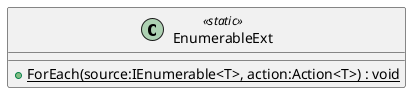 @startuml
class EnumerableExt <<static>> {
    + {static} ForEach(source:IEnumerable<T>, action:Action<T>) : void
}
@enduml
